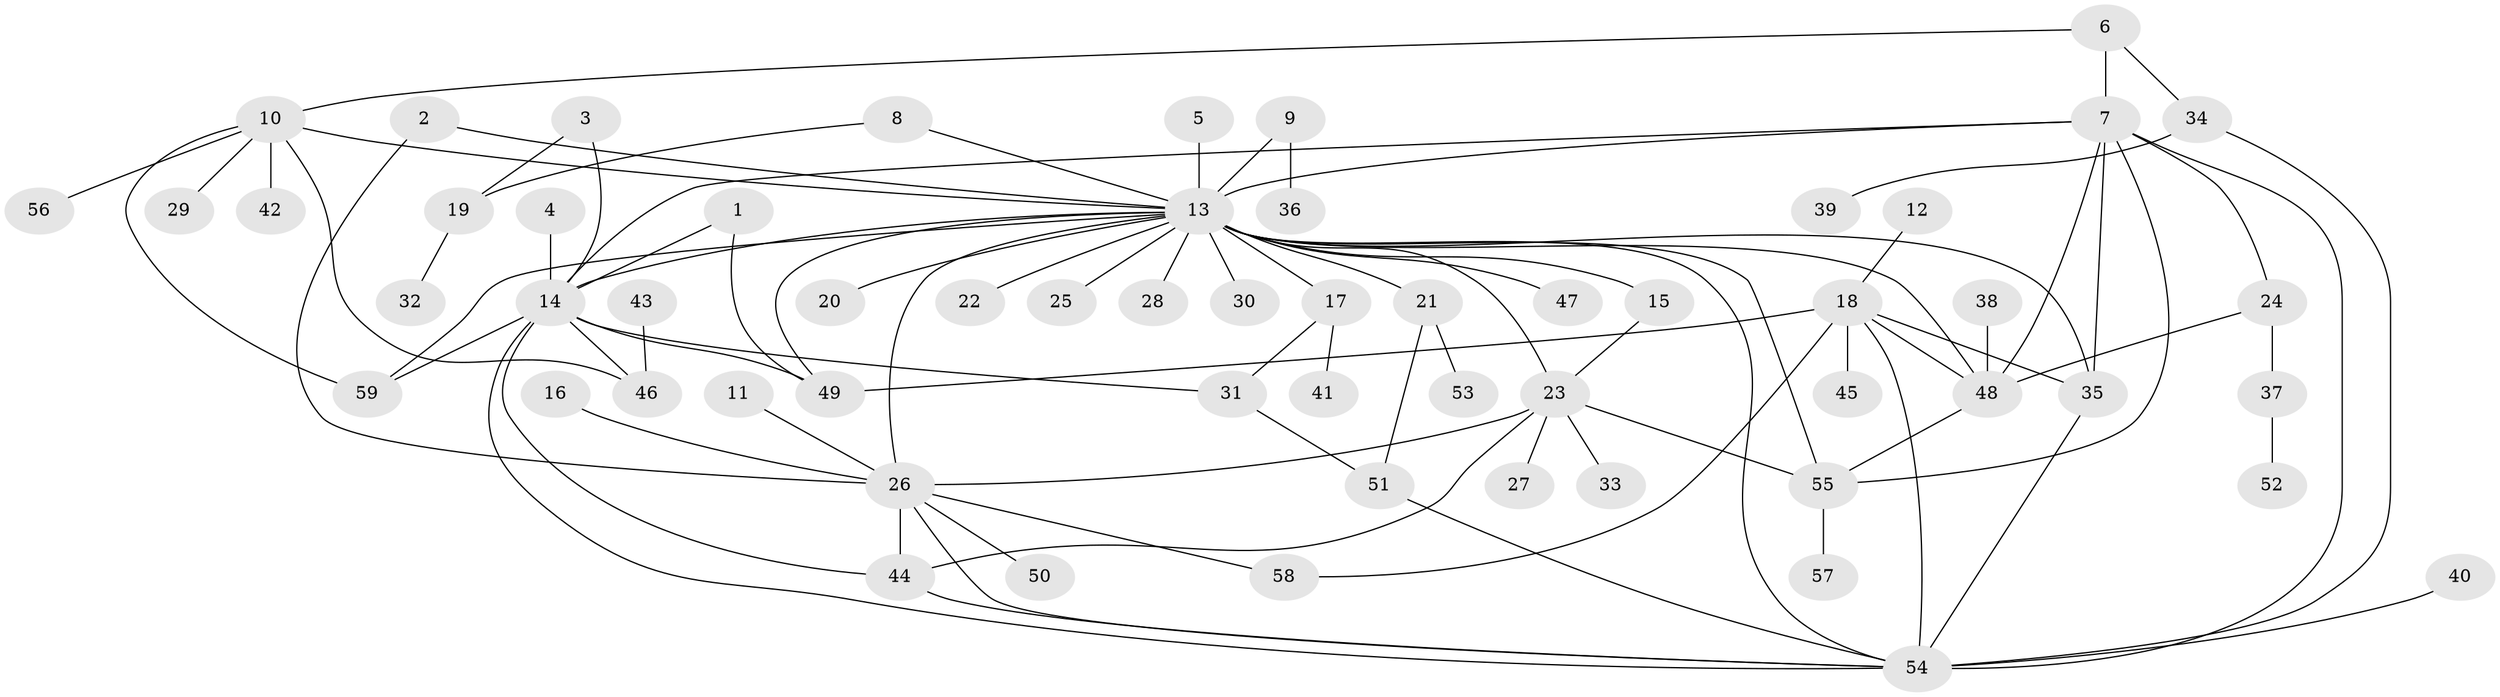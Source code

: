 // original degree distribution, {2: 0.18072289156626506, 12: 0.024096385542168676, 28: 0.012048192771084338, 4: 0.060240963855421686, 3: 0.10843373493975904, 8: 0.024096385542168676, 1: 0.5060240963855421, 10: 0.012048192771084338, 7: 0.024096385542168676, 11: 0.012048192771084338, 5: 0.024096385542168676, 6: 0.012048192771084338}
// Generated by graph-tools (version 1.1) at 2025/36/03/04/25 23:36:57]
// undirected, 59 vertices, 90 edges
graph export_dot {
  node [color=gray90,style=filled];
  1;
  2;
  3;
  4;
  5;
  6;
  7;
  8;
  9;
  10;
  11;
  12;
  13;
  14;
  15;
  16;
  17;
  18;
  19;
  20;
  21;
  22;
  23;
  24;
  25;
  26;
  27;
  28;
  29;
  30;
  31;
  32;
  33;
  34;
  35;
  36;
  37;
  38;
  39;
  40;
  41;
  42;
  43;
  44;
  45;
  46;
  47;
  48;
  49;
  50;
  51;
  52;
  53;
  54;
  55;
  56;
  57;
  58;
  59;
  1 -- 14 [weight=1.0];
  1 -- 49 [weight=1.0];
  2 -- 13 [weight=1.0];
  2 -- 26 [weight=1.0];
  3 -- 14 [weight=1.0];
  3 -- 19 [weight=1.0];
  4 -- 14 [weight=1.0];
  5 -- 13 [weight=1.0];
  6 -- 7 [weight=1.0];
  6 -- 10 [weight=1.0];
  6 -- 34 [weight=1.0];
  7 -- 13 [weight=1.0];
  7 -- 14 [weight=1.0];
  7 -- 24 [weight=1.0];
  7 -- 35 [weight=1.0];
  7 -- 48 [weight=1.0];
  7 -- 54 [weight=1.0];
  7 -- 55 [weight=1.0];
  8 -- 13 [weight=1.0];
  8 -- 19 [weight=1.0];
  9 -- 13 [weight=1.0];
  9 -- 36 [weight=1.0];
  10 -- 13 [weight=1.0];
  10 -- 29 [weight=1.0];
  10 -- 42 [weight=1.0];
  10 -- 46 [weight=1.0];
  10 -- 56 [weight=1.0];
  10 -- 59 [weight=1.0];
  11 -- 26 [weight=1.0];
  12 -- 18 [weight=1.0];
  13 -- 14 [weight=1.0];
  13 -- 15 [weight=2.0];
  13 -- 17 [weight=1.0];
  13 -- 20 [weight=1.0];
  13 -- 21 [weight=1.0];
  13 -- 22 [weight=1.0];
  13 -- 23 [weight=1.0];
  13 -- 25 [weight=1.0];
  13 -- 26 [weight=2.0];
  13 -- 28 [weight=1.0];
  13 -- 30 [weight=1.0];
  13 -- 35 [weight=1.0];
  13 -- 47 [weight=1.0];
  13 -- 48 [weight=1.0];
  13 -- 49 [weight=1.0];
  13 -- 54 [weight=1.0];
  13 -- 55 [weight=1.0];
  13 -- 59 [weight=1.0];
  14 -- 31 [weight=1.0];
  14 -- 44 [weight=1.0];
  14 -- 46 [weight=1.0];
  14 -- 49 [weight=1.0];
  14 -- 54 [weight=1.0];
  14 -- 59 [weight=1.0];
  15 -- 23 [weight=1.0];
  16 -- 26 [weight=1.0];
  17 -- 31 [weight=1.0];
  17 -- 41 [weight=1.0];
  18 -- 35 [weight=1.0];
  18 -- 45 [weight=1.0];
  18 -- 48 [weight=1.0];
  18 -- 49 [weight=1.0];
  18 -- 54 [weight=2.0];
  18 -- 58 [weight=1.0];
  19 -- 32 [weight=1.0];
  21 -- 51 [weight=1.0];
  21 -- 53 [weight=1.0];
  23 -- 26 [weight=1.0];
  23 -- 27 [weight=1.0];
  23 -- 33 [weight=1.0];
  23 -- 44 [weight=1.0];
  23 -- 55 [weight=1.0];
  24 -- 37 [weight=1.0];
  24 -- 48 [weight=1.0];
  26 -- 44 [weight=1.0];
  26 -- 50 [weight=1.0];
  26 -- 54 [weight=1.0];
  26 -- 58 [weight=1.0];
  31 -- 51 [weight=1.0];
  34 -- 39 [weight=1.0];
  34 -- 54 [weight=1.0];
  35 -- 54 [weight=1.0];
  37 -- 52 [weight=1.0];
  38 -- 48 [weight=1.0];
  40 -- 54 [weight=1.0];
  43 -- 46 [weight=1.0];
  44 -- 54 [weight=1.0];
  48 -- 55 [weight=1.0];
  51 -- 54 [weight=1.0];
  55 -- 57 [weight=1.0];
}
